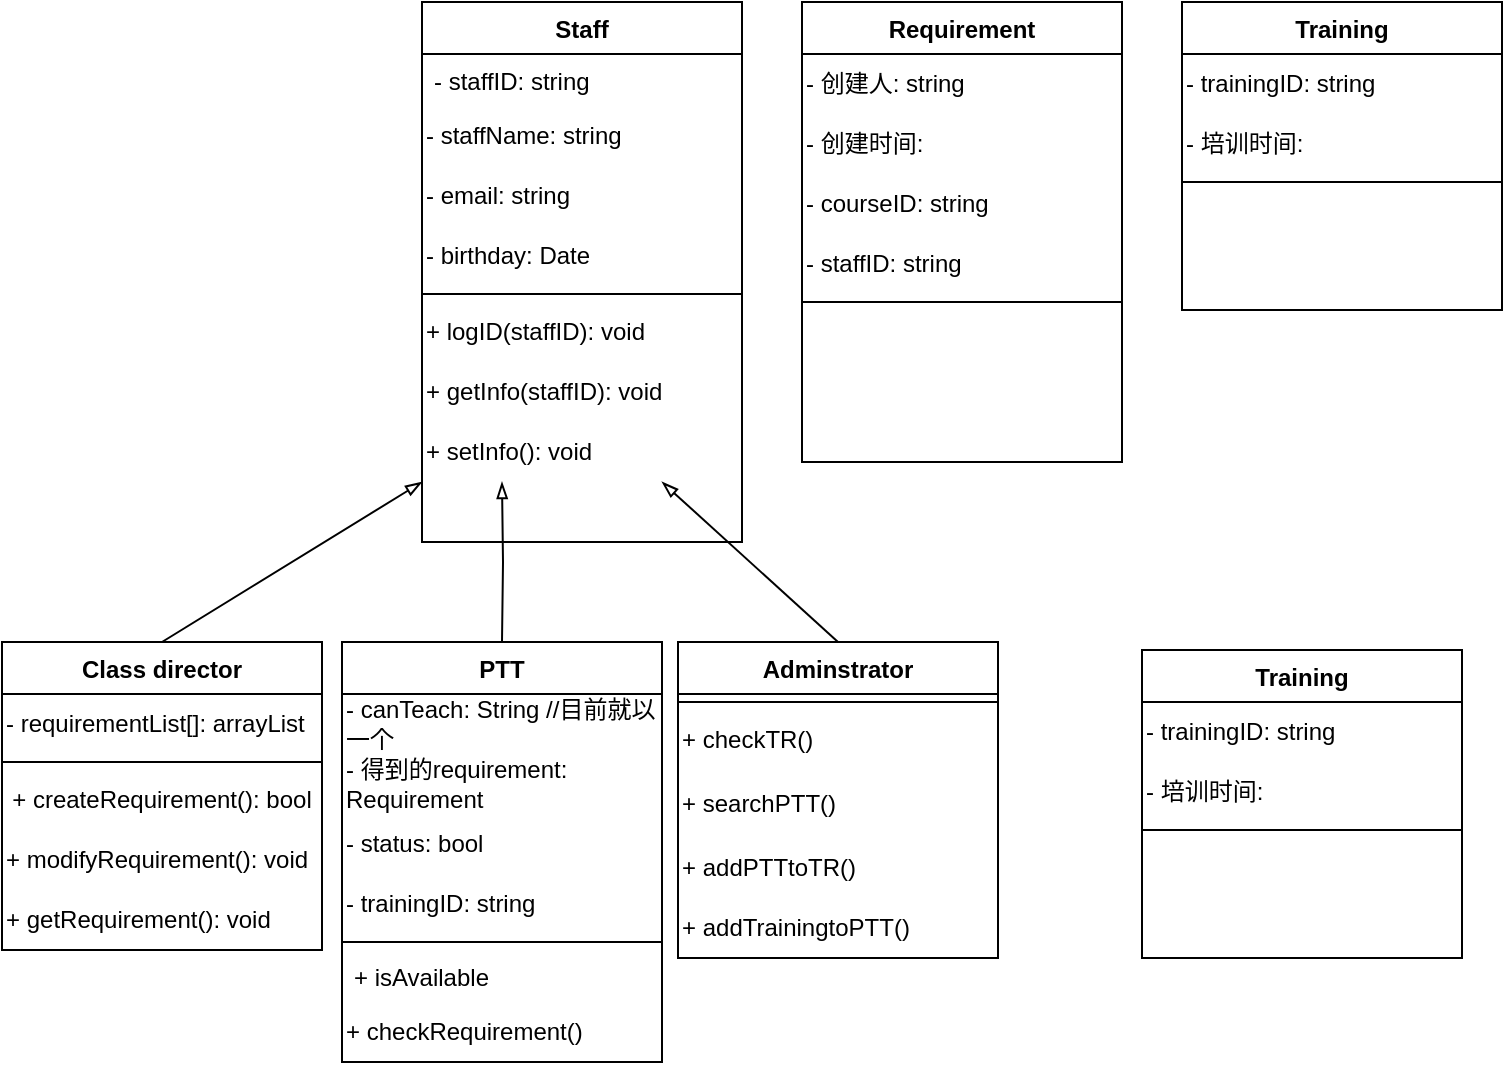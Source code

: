 <mxfile version="17.4.2" type="device"><diagram id="C5RBs43oDa-KdzZeNtuy" name="Page-1"><mxGraphModel dx="525" dy="431" grid="1" gridSize="10" guides="1" tooltips="1" connect="1" arrows="1" fold="1" page="1" pageScale="1" pageWidth="827" pageHeight="1169" math="0" shadow="0"><root><mxCell id="WIyWlLk6GJQsqaUBKTNV-0"/><mxCell id="WIyWlLk6GJQsqaUBKTNV-1" parent="WIyWlLk6GJQsqaUBKTNV-0"/><mxCell id="zkfFHV4jXpPFQw0GAbJ--0" value="Staff" style="swimlane;fontStyle=1;align=center;verticalAlign=top;childLayout=stackLayout;horizontal=1;startSize=26;horizontalStack=0;resizeParent=1;resizeLast=0;collapsible=1;marginBottom=0;rounded=0;shadow=0;strokeWidth=1;" parent="WIyWlLk6GJQsqaUBKTNV-1" vertex="1"><mxGeometry x="220" y="120" width="160" height="270" as="geometry"><mxRectangle x="230" y="140" width="160" height="26" as="alternateBounds"/></mxGeometry></mxCell><mxCell id="zkfFHV4jXpPFQw0GAbJ--1" value="- staffID: string" style="text;align=left;verticalAlign=top;spacingLeft=4;spacingRight=4;overflow=hidden;rotatable=0;points=[[0,0.5],[1,0.5]];portConstraint=eastwest;" parent="zkfFHV4jXpPFQw0GAbJ--0" vertex="1"><mxGeometry y="26" width="160" height="26" as="geometry"/></mxCell><mxCell id="D4c56R9HyVVu39tjiemF-1" value="- staffName: string" style="text;html=1;strokeColor=none;fillColor=none;align=left;verticalAlign=middle;whiteSpace=wrap;rounded=0;" parent="zkfFHV4jXpPFQw0GAbJ--0" vertex="1"><mxGeometry y="52" width="160" height="30" as="geometry"/></mxCell><mxCell id="D4c56R9HyVVu39tjiemF-2" value="- email: string" style="text;html=1;strokeColor=none;fillColor=none;align=left;verticalAlign=middle;whiteSpace=wrap;rounded=0;" parent="zkfFHV4jXpPFQw0GAbJ--0" vertex="1"><mxGeometry y="82" width="160" height="30" as="geometry"/></mxCell><mxCell id="D4c56R9HyVVu39tjiemF-3" value="- birthday: Date" style="text;html=1;strokeColor=none;fillColor=none;align=left;verticalAlign=middle;whiteSpace=wrap;rounded=0;" parent="zkfFHV4jXpPFQw0GAbJ--0" vertex="1"><mxGeometry y="112" width="160" height="30" as="geometry"/></mxCell><mxCell id="zkfFHV4jXpPFQw0GAbJ--4" value="" style="line;html=1;strokeWidth=1;align=left;verticalAlign=middle;spacingTop=-1;spacingLeft=3;spacingRight=3;rotatable=0;labelPosition=right;points=[];portConstraint=eastwest;" parent="zkfFHV4jXpPFQw0GAbJ--0" vertex="1"><mxGeometry y="142" width="160" height="8" as="geometry"/></mxCell><mxCell id="D4c56R9HyVVu39tjiemF-4" value="+ logID(staffID): void" style="text;html=1;strokeColor=none;fillColor=none;align=left;verticalAlign=middle;whiteSpace=wrap;rounded=0;" parent="zkfFHV4jXpPFQw0GAbJ--0" vertex="1"><mxGeometry y="150" width="160" height="30" as="geometry"/></mxCell><mxCell id="D4c56R9HyVVu39tjiemF-8" value="+ getInfo(staffID): void" style="text;html=1;strokeColor=none;fillColor=none;align=left;verticalAlign=middle;whiteSpace=wrap;rounded=0;" parent="zkfFHV4jXpPFQw0GAbJ--0" vertex="1"><mxGeometry y="180" width="160" height="30" as="geometry"/></mxCell><mxCell id="D4c56R9HyVVu39tjiemF-9" value="+ setInfo(): void" style="text;html=1;strokeColor=none;fillColor=none;align=left;verticalAlign=middle;whiteSpace=wrap;rounded=0;" parent="zkfFHV4jXpPFQw0GAbJ--0" vertex="1"><mxGeometry y="210" width="160" height="30" as="geometry"/></mxCell><mxCell id="D4c56R9HyVVu39tjiemF-16" style="rounded=0;orthogonalLoop=1;jettySize=auto;html=1;exitX=0.5;exitY=0;exitDx=0;exitDy=0;entryX=0;entryY=1;entryDx=0;entryDy=0;endArrow=blockThin;endFill=0;" parent="WIyWlLk6GJQsqaUBKTNV-1" source="zkfFHV4jXpPFQw0GAbJ--6" target="D4c56R9HyVVu39tjiemF-9" edge="1"><mxGeometry relative="1" as="geometry"/></mxCell><mxCell id="zkfFHV4jXpPFQw0GAbJ--6" value="Class director" style="swimlane;fontStyle=1;align=center;verticalAlign=top;childLayout=stackLayout;horizontal=1;startSize=26;horizontalStack=0;resizeParent=1;resizeLast=0;collapsible=1;marginBottom=0;rounded=0;shadow=0;strokeWidth=1;" parent="WIyWlLk6GJQsqaUBKTNV-1" vertex="1"><mxGeometry x="10" y="440" width="160" height="154" as="geometry"><mxRectangle x="130" y="380" width="160" height="26" as="alternateBounds"/></mxGeometry></mxCell><mxCell id="D4c56R9HyVVu39tjiemF-33" value="- requirementList[]: arrayList" style="text;html=1;strokeColor=none;fillColor=none;align=left;verticalAlign=middle;whiteSpace=wrap;rounded=0;" parent="zkfFHV4jXpPFQw0GAbJ--6" vertex="1"><mxGeometry y="26" width="160" height="30" as="geometry"/></mxCell><mxCell id="zkfFHV4jXpPFQw0GAbJ--9" value="" style="line;html=1;strokeWidth=1;align=left;verticalAlign=middle;spacingTop=-1;spacingLeft=3;spacingRight=3;rotatable=0;labelPosition=right;points=[];portConstraint=eastwest;" parent="zkfFHV4jXpPFQw0GAbJ--6" vertex="1"><mxGeometry y="56" width="160" height="8" as="geometry"/></mxCell><mxCell id="D4c56R9HyVVu39tjiemF-35" value="+ createRequirement(): bool" style="text;html=1;strokeColor=none;fillColor=none;align=center;verticalAlign=middle;whiteSpace=wrap;rounded=0;" parent="zkfFHV4jXpPFQw0GAbJ--6" vertex="1"><mxGeometry y="64" width="160" height="30" as="geometry"/></mxCell><mxCell id="D4c56R9HyVVu39tjiemF-61" value="+ modifyRequirement(): void" style="text;html=1;strokeColor=none;fillColor=none;align=left;verticalAlign=middle;whiteSpace=wrap;rounded=0;" parent="zkfFHV4jXpPFQw0GAbJ--6" vertex="1"><mxGeometry y="94" width="160" height="30" as="geometry"/></mxCell><mxCell id="D4c56R9HyVVu39tjiemF-63" value="+ getRequirement(): void" style="text;html=1;strokeColor=none;fillColor=none;align=left;verticalAlign=middle;whiteSpace=wrap;rounded=0;" parent="zkfFHV4jXpPFQw0GAbJ--6" vertex="1"><mxGeometry y="124" width="160" height="30" as="geometry"/></mxCell><mxCell id="D4c56R9HyVVu39tjiemF-17" style="edgeStyle=orthogonalEdgeStyle;rounded=0;orthogonalLoop=1;jettySize=auto;html=1;exitX=0.5;exitY=0;exitDx=0;exitDy=0;entryX=0.25;entryY=1;entryDx=0;entryDy=0;endArrow=blockThin;endFill=0;" parent="WIyWlLk6GJQsqaUBKTNV-1" target="D4c56R9HyVVu39tjiemF-9" edge="1"><mxGeometry relative="1" as="geometry"><mxPoint x="260.0" y="440" as="sourcePoint"/></mxGeometry></mxCell><mxCell id="D4c56R9HyVVu39tjiemF-18" style="rounded=0;orthogonalLoop=1;jettySize=auto;html=1;exitX=0.5;exitY=0;exitDx=0;exitDy=0;entryX=0.75;entryY=1;entryDx=0;entryDy=0;endArrow=blockThin;endFill=0;" parent="WIyWlLk6GJQsqaUBKTNV-1" source="D4c56R9HyVVu39tjiemF-13" target="D4c56R9HyVVu39tjiemF-9" edge="1"><mxGeometry relative="1" as="geometry"/></mxCell><mxCell id="D4c56R9HyVVu39tjiemF-13" value="Adminstrator" style="swimlane;fontStyle=1;align=center;verticalAlign=top;childLayout=stackLayout;horizontal=1;startSize=26;horizontalStack=0;resizeParent=1;resizeLast=0;collapsible=1;marginBottom=0;rounded=0;shadow=0;strokeWidth=1;" parent="WIyWlLk6GJQsqaUBKTNV-1" vertex="1"><mxGeometry x="348" y="440" width="160" height="158" as="geometry"><mxRectangle x="340" y="380" width="170" height="26" as="alternateBounds"/></mxGeometry></mxCell><mxCell id="D4c56R9HyVVu39tjiemF-14" value="" style="line;html=1;strokeWidth=1;align=left;verticalAlign=middle;spacingTop=-1;spacingLeft=3;spacingRight=3;rotatable=0;labelPosition=right;points=[];portConstraint=eastwest;" parent="D4c56R9HyVVu39tjiemF-13" vertex="1"><mxGeometry y="26" width="160" height="8" as="geometry"/></mxCell><mxCell id="D4c56R9HyVVu39tjiemF-57" value="+ checkTR()" style="text;html=1;strokeColor=none;fillColor=none;align=left;verticalAlign=middle;whiteSpace=wrap;rounded=0;" parent="D4c56R9HyVVu39tjiemF-13" vertex="1"><mxGeometry y="34" width="160" height="30" as="geometry"/></mxCell><mxCell id="D4c56R9HyVVu39tjiemF-58" value="+ searchPTT()" style="text;html=1;strokeColor=none;fillColor=none;align=left;verticalAlign=middle;whiteSpace=wrap;rounded=0;" parent="D4c56R9HyVVu39tjiemF-13" vertex="1"><mxGeometry y="64" width="160" height="34" as="geometry"/></mxCell><mxCell id="D4c56R9HyVVu39tjiemF-59" value="+ addPTTtoTR()" style="text;html=1;strokeColor=none;fillColor=none;align=left;verticalAlign=middle;whiteSpace=wrap;rounded=0;" parent="D4c56R9HyVVu39tjiemF-13" vertex="1"><mxGeometry y="98" width="160" height="30" as="geometry"/></mxCell><mxCell id="D4c56R9HyVVu39tjiemF-60" value="+ addTrainingtoPTT()" style="text;html=1;strokeColor=none;fillColor=none;align=left;verticalAlign=middle;whiteSpace=wrap;rounded=0;" parent="D4c56R9HyVVu39tjiemF-13" vertex="1"><mxGeometry y="128" width="160" height="30" as="geometry"/></mxCell><mxCell id="D4c56R9HyVVu39tjiemF-24" value="Requirement" style="swimlane;fontStyle=1;align=center;verticalAlign=top;childLayout=stackLayout;horizontal=1;startSize=26;horizontalStack=0;resizeParent=1;resizeLast=0;collapsible=1;marginBottom=0;rounded=0;shadow=0;strokeWidth=1;swimlaneFillColor=default;" parent="WIyWlLk6GJQsqaUBKTNV-1" vertex="1"><mxGeometry x="410" y="120" width="160" height="230" as="geometry"><mxRectangle x="550" y="140" width="160" height="26" as="alternateBounds"/></mxGeometry></mxCell><mxCell id="D4c56R9HyVVu39tjiemF-30" value="- 创建人: string" style="text;html=1;strokeColor=none;fillColor=none;align=left;verticalAlign=middle;whiteSpace=wrap;rounded=0;" parent="D4c56R9HyVVu39tjiemF-24" vertex="1"><mxGeometry y="26" width="160" height="30" as="geometry"/></mxCell><mxCell id="D4c56R9HyVVu39tjiemF-31" value="- 创建时间:" style="text;html=1;strokeColor=none;fillColor=none;align=left;verticalAlign=middle;whiteSpace=wrap;rounded=0;" parent="D4c56R9HyVVu39tjiemF-24" vertex="1"><mxGeometry y="56" width="160" height="30" as="geometry"/></mxCell><mxCell id="D4c56R9HyVVu39tjiemF-32" value="- courseID: string" style="text;html=1;strokeColor=none;fillColor=none;align=left;verticalAlign=middle;whiteSpace=wrap;rounded=0;" parent="D4c56R9HyVVu39tjiemF-24" vertex="1"><mxGeometry y="86" width="160" height="30" as="geometry"/></mxCell><mxCell id="D4c56R9HyVVu39tjiemF-36" value="- staffID: string" style="text;html=1;strokeColor=none;fillColor=none;align=left;verticalAlign=middle;whiteSpace=wrap;rounded=0;" parent="D4c56R9HyVVu39tjiemF-24" vertex="1"><mxGeometry y="116" width="160" height="30" as="geometry"/></mxCell><mxCell id="D4c56R9HyVVu39tjiemF-28" value="" style="line;html=1;strokeWidth=1;align=left;verticalAlign=middle;spacingTop=-1;spacingLeft=3;spacingRight=3;rotatable=0;labelPosition=right;points=[];portConstraint=eastwest;" parent="D4c56R9HyVVu39tjiemF-24" vertex="1"><mxGeometry y="146" width="160" height="8" as="geometry"/></mxCell><mxCell id="D4c56R9HyVVu39tjiemF-40" value="Training" style="swimlane;fontStyle=1;align=center;verticalAlign=top;childLayout=stackLayout;horizontal=1;startSize=26;horizontalStack=0;resizeParent=1;resizeLast=0;collapsible=1;marginBottom=0;rounded=0;shadow=0;strokeWidth=1;swimlaneFillColor=default;" parent="WIyWlLk6GJQsqaUBKTNV-1" vertex="1"><mxGeometry x="600" y="120" width="160" height="154" as="geometry"><mxRectangle x="550" y="140" width="160" height="26" as="alternateBounds"/></mxGeometry></mxCell><mxCell id="D4c56R9HyVVu39tjiemF-46" value="- trainingID: string" style="text;html=1;strokeColor=none;fillColor=none;align=left;verticalAlign=middle;whiteSpace=wrap;rounded=0;" parent="D4c56R9HyVVu39tjiemF-40" vertex="1"><mxGeometry y="26" width="160" height="30" as="geometry"/></mxCell><mxCell id="D4c56R9HyVVu39tjiemF-47" value="- 培训时间:" style="text;html=1;strokeColor=none;fillColor=none;align=left;verticalAlign=middle;whiteSpace=wrap;rounded=0;" parent="D4c56R9HyVVu39tjiemF-40" vertex="1"><mxGeometry y="56" width="160" height="30" as="geometry"/></mxCell><mxCell id="D4c56R9HyVVu39tjiemF-44" value="" style="line;html=1;strokeWidth=1;align=left;verticalAlign=middle;spacingTop=-1;spacingLeft=3;spacingRight=3;rotatable=0;labelPosition=right;points=[];portConstraint=eastwest;" parent="D4c56R9HyVVu39tjiemF-40" vertex="1"><mxGeometry y="86" width="160" height="8" as="geometry"/></mxCell><mxCell id="D4c56R9HyVVu39tjiemF-51" value="PTT" style="swimlane;fontStyle=1;align=center;verticalAlign=top;childLayout=stackLayout;horizontal=1;startSize=26;horizontalStack=0;resizeParent=1;resizeParentMax=0;resizeLast=0;collapsible=1;marginBottom=0;whiteSpace=wrap;html=1;" parent="WIyWlLk6GJQsqaUBKTNV-1" vertex="1"><mxGeometry x="180" y="440" width="160" height="210" as="geometry"/></mxCell><mxCell id="D4c56R9HyVVu39tjiemF-64" value="- canTeach: String //目前就以一个" style="text;html=1;strokeColor=none;fillColor=none;align=left;verticalAlign=middle;whiteSpace=wrap;rounded=0;" parent="D4c56R9HyVVu39tjiemF-51" vertex="1"><mxGeometry y="26" width="160" height="30" as="geometry"/></mxCell><mxCell id="D4c56R9HyVVu39tjiemF-67" value="- 得到的requirement: Requirement" style="text;html=1;strokeColor=none;fillColor=none;align=left;verticalAlign=middle;whiteSpace=wrap;rounded=0;" parent="D4c56R9HyVVu39tjiemF-51" vertex="1"><mxGeometry y="56" width="160" height="30" as="geometry"/></mxCell><mxCell id="D4c56R9HyVVu39tjiemF-65" value="- status: bool" style="text;html=1;strokeColor=none;fillColor=none;align=left;verticalAlign=middle;whiteSpace=wrap;rounded=0;" parent="D4c56R9HyVVu39tjiemF-51" vertex="1"><mxGeometry y="86" width="160" height="30" as="geometry"/></mxCell><mxCell id="D4c56R9HyVVu39tjiemF-55" value="- trainingID: string" style="text;html=1;strokeColor=none;fillColor=none;align=left;verticalAlign=middle;whiteSpace=wrap;rounded=0;" parent="D4c56R9HyVVu39tjiemF-51" vertex="1"><mxGeometry y="116" width="160" height="30" as="geometry"/></mxCell><mxCell id="D4c56R9HyVVu39tjiemF-53" value="" style="line;strokeWidth=1;fillColor=none;align=left;verticalAlign=middle;spacingTop=-1;spacingLeft=3;spacingRight=3;rotatable=0;labelPosition=right;points=[];portConstraint=eastwest;strokeColor=inherit;" parent="D4c56R9HyVVu39tjiemF-51" vertex="1"><mxGeometry y="146" width="160" height="8" as="geometry"/></mxCell><mxCell id="D4c56R9HyVVu39tjiemF-54" value="+ isAvailable" style="text;strokeColor=none;fillColor=none;align=left;verticalAlign=top;spacingLeft=4;spacingRight=4;overflow=hidden;rotatable=0;points=[[0,0.5],[1,0.5]];portConstraint=eastwest;whiteSpace=wrap;html=1;" parent="D4c56R9HyVVu39tjiemF-51" vertex="1"><mxGeometry y="154" width="160" height="26" as="geometry"/></mxCell><mxCell id="D4c56R9HyVVu39tjiemF-68" value="+ checkRequirement()" style="text;html=1;strokeColor=none;fillColor=none;align=left;verticalAlign=middle;whiteSpace=wrap;rounded=0;" parent="D4c56R9HyVVu39tjiemF-51" vertex="1"><mxGeometry y="180" width="160" height="30" as="geometry"/></mxCell><mxCell id="vKDLX1O_zpLByU7bJjmf-0" value="Training" style="swimlane;fontStyle=1;align=center;verticalAlign=top;childLayout=stackLayout;horizontal=1;startSize=26;horizontalStack=0;resizeParent=1;resizeLast=0;collapsible=1;marginBottom=0;rounded=0;shadow=0;strokeWidth=1;swimlaneFillColor=default;" parent="WIyWlLk6GJQsqaUBKTNV-1" vertex="1"><mxGeometry x="580" y="444" width="160" height="154" as="geometry"><mxRectangle x="550" y="140" width="160" height="26" as="alternateBounds"/></mxGeometry></mxCell><mxCell id="vKDLX1O_zpLByU7bJjmf-1" value="- trainingID: string" style="text;html=1;strokeColor=none;fillColor=none;align=left;verticalAlign=middle;whiteSpace=wrap;rounded=0;" parent="vKDLX1O_zpLByU7bJjmf-0" vertex="1"><mxGeometry y="26" width="160" height="30" as="geometry"/></mxCell><mxCell id="vKDLX1O_zpLByU7bJjmf-2" value="- 培训时间:" style="text;html=1;strokeColor=none;fillColor=none;align=left;verticalAlign=middle;whiteSpace=wrap;rounded=0;" parent="vKDLX1O_zpLByU7bJjmf-0" vertex="1"><mxGeometry y="56" width="160" height="30" as="geometry"/></mxCell><mxCell id="vKDLX1O_zpLByU7bJjmf-3" value="" style="line;html=1;strokeWidth=1;align=left;verticalAlign=middle;spacingTop=-1;spacingLeft=3;spacingRight=3;rotatable=0;labelPosition=right;points=[];portConstraint=eastwest;" parent="vKDLX1O_zpLByU7bJjmf-0" vertex="1"><mxGeometry y="86" width="160" height="8" as="geometry"/></mxCell></root></mxGraphModel></diagram></mxfile>
